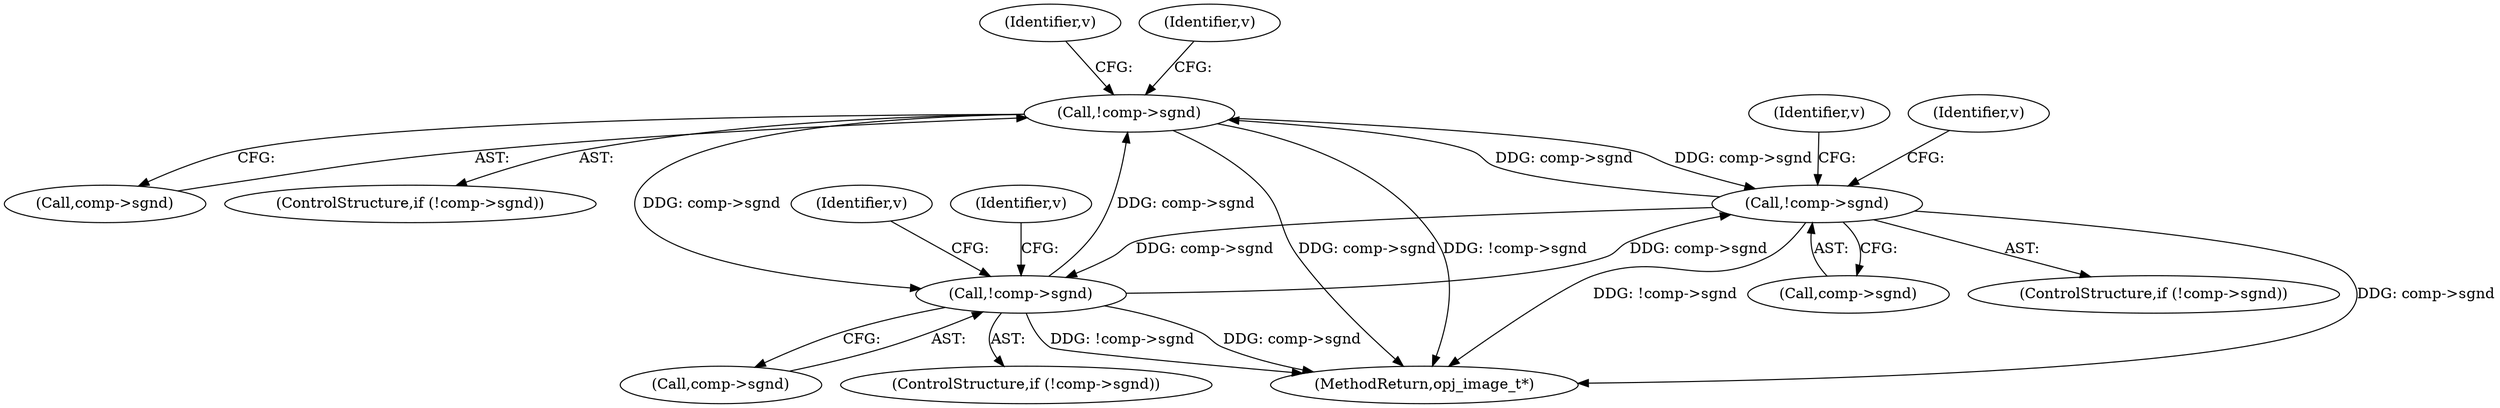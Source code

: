 digraph "0_openjpeg_e5285319229a5d77bf316bb0d3a6cbd3cb8666d9@pointer" {
"1000567" [label="(Call,!comp->sgnd)"];
"1000615" [label="(Call,!comp->sgnd)"];
"1000567" [label="(Call,!comp->sgnd)"];
"1000593" [label="(Call,!comp->sgnd)"];
"1000599" [label="(Identifier,v)"];
"1000630" [label="(Identifier,v)"];
"1000568" [label="(Call,comp->sgnd)"];
"1000573" [label="(Identifier,v)"];
"1000567" [label="(Call,!comp->sgnd)"];
"1000566" [label="(ControlStructure,if (!comp->sgnd))"];
"1000616" [label="(Call,comp->sgnd)"];
"1000593" [label="(Call,!comp->sgnd)"];
"1000614" [label="(ControlStructure,if (!comp->sgnd))"];
"1000665" [label="(MethodReturn,opj_image_t*)"];
"1000615" [label="(Call,!comp->sgnd)"];
"1000594" [label="(Call,comp->sgnd)"];
"1000579" [label="(Identifier,v)"];
"1000606" [label="(Identifier,v)"];
"1000592" [label="(ControlStructure,if (!comp->sgnd))"];
"1000621" [label="(Identifier,v)"];
"1000567" -> "1000566"  [label="AST: "];
"1000567" -> "1000568"  [label="CFG: "];
"1000568" -> "1000567"  [label="AST: "];
"1000573" -> "1000567"  [label="CFG: "];
"1000579" -> "1000567"  [label="CFG: "];
"1000567" -> "1000665"  [label="DDG: comp->sgnd"];
"1000567" -> "1000665"  [label="DDG: !comp->sgnd"];
"1000615" -> "1000567"  [label="DDG: comp->sgnd"];
"1000593" -> "1000567"  [label="DDG: comp->sgnd"];
"1000567" -> "1000593"  [label="DDG: comp->sgnd"];
"1000567" -> "1000615"  [label="DDG: comp->sgnd"];
"1000615" -> "1000614"  [label="AST: "];
"1000615" -> "1000616"  [label="CFG: "];
"1000616" -> "1000615"  [label="AST: "];
"1000621" -> "1000615"  [label="CFG: "];
"1000630" -> "1000615"  [label="CFG: "];
"1000615" -> "1000665"  [label="DDG: comp->sgnd"];
"1000615" -> "1000665"  [label="DDG: !comp->sgnd"];
"1000615" -> "1000593"  [label="DDG: comp->sgnd"];
"1000593" -> "1000615"  [label="DDG: comp->sgnd"];
"1000593" -> "1000592"  [label="AST: "];
"1000593" -> "1000594"  [label="CFG: "];
"1000594" -> "1000593"  [label="AST: "];
"1000599" -> "1000593"  [label="CFG: "];
"1000606" -> "1000593"  [label="CFG: "];
"1000593" -> "1000665"  [label="DDG: comp->sgnd"];
"1000593" -> "1000665"  [label="DDG: !comp->sgnd"];
}
